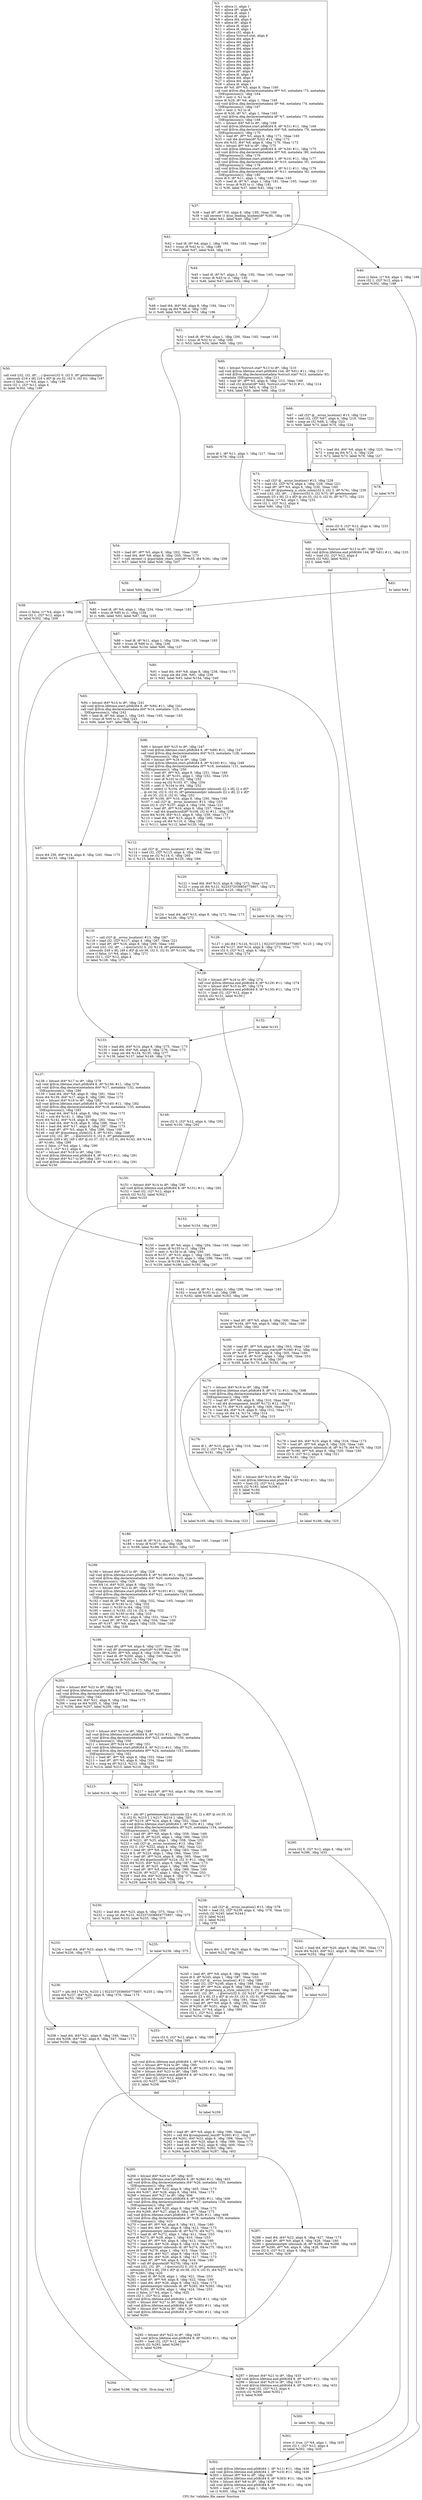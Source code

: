 digraph "CFG for 'validate_file_name' function" {
	label="CFG for 'validate_file_name' function";

	Node0x2379e80 [shape=record,label="{%3:\l  %4 = alloca i1, align 1\l  %5 = alloca i8*, align 8\l  %6 = alloca i8, align 1\l  %7 = alloca i8, align 1\l  %8 = alloca i64, align 8\l  %9 = alloca i8*, align 8\l  %10 = alloca i8, align 1\l  %11 = alloca i8, align 1\l  %12 = alloca i32, align 4\l  %13 = alloca %struct.stat, align 8\l  %14 = alloca i64, align 8\l  %15 = alloca i64, align 8\l  %16 = alloca i8*, align 8\l  %17 = alloca i64, align 8\l  %18 = alloca i64, align 8\l  %19 = alloca i64, align 8\l  %20 = alloca i64, align 8\l  %21 = alloca i64, align 8\l  %22 = alloca i64, align 8\l  %23 = alloca i64, align 8\l  %24 = alloca i8*, align 8\l  %25 = alloca i8, align 1\l  %26 = alloca i64, align 8\l  %27 = alloca i64, align 8\l  %28 = alloca i8, align 1\l  store i8* %0, i8** %5, align 8, !tbaa !160\l  call void @llvm.dbg.declare(metadata i8** %5, metadata !73, metadata\l... !DIExpression()), !dbg !164\l  %29 = zext i1 %1 to i8\l  store i8 %29, i8* %6, align 1, !tbaa !165\l  call void @llvm.dbg.declare(metadata i8* %6, metadata !74, metadata\l... !DIExpression()), !dbg !167\l  %30 = zext i1 %2 to i8\l  store i8 %30, i8* %7, align 1, !tbaa !165\l  call void @llvm.dbg.declare(metadata i8* %7, metadata !75, metadata\l... !DIExpression()), !dbg !168\l  %31 = bitcast i64* %8 to i8*, !dbg !169\l  call void @llvm.lifetime.start.p0i8(i64 8, i8* %31) #11, !dbg !169\l  call void @llvm.dbg.declare(metadata i64* %8, metadata !76, metadata\l... !DIExpression()), !dbg !170\l  %32 = load i8*, i8** %5, align 8, !dbg !171, !tbaa !160\l  %33 = call i64 @strlen(i8* %32) #12, !dbg !172\l  store i64 %33, i64* %8, align 8, !dbg !170, !tbaa !173\l  %34 = bitcast i8** %9 to i8*, !dbg !175\l  call void @llvm.lifetime.start.p0i8(i64 8, i8* %34) #11, !dbg !175\l  call void @llvm.dbg.declare(metadata i8** %9, metadata !80, metadata\l... !DIExpression()), !dbg !176\l  call void @llvm.lifetime.start.p0i8(i64 1, i8* %10) #11, !dbg !177\l  call void @llvm.dbg.declare(metadata i8* %10, metadata !81, metadata\l... !DIExpression()), !dbg !178\l  call void @llvm.lifetime.start.p0i8(i64 1, i8* %11) #11, !dbg !179\l  call void @llvm.dbg.declare(metadata i8* %11, metadata !82, metadata\l... !DIExpression()), !dbg !180\l  store i8 0, i8* %11, align 1, !dbg !180, !tbaa !165\l  %35 = load i8, i8* %7, align 1, !dbg !181, !tbaa !165, !range !183\l  %36 = trunc i8 %35 to i1, !dbg !181\l  br i1 %36, label %37, label %41, !dbg !184\l|{<s0>T|<s1>F}}"];
	Node0x2379e80:s0 -> Node0x236e810;
	Node0x2379e80:s1 -> Node0x236e8b0;
	Node0x236e810 [shape=record,label="{%37:\l\l  %38 = load i8*, i8** %5, align 8, !dbg !185, !tbaa !160\l  %39 = call zeroext i1 @no_leading_hyphen(i8* %38), !dbg !186\l  br i1 %39, label %41, label %40, !dbg !187\l|{<s0>T|<s1>F}}"];
	Node0x236e810:s0 -> Node0x236e8b0;
	Node0x236e810:s1 -> Node0x236e860;
	Node0x236e860 [shape=record,label="{%40:\l\l  store i1 false, i1* %4, align 1, !dbg !188\l  store i32 1, i32* %12, align 4\l  br label %302, !dbg !188\l}"];
	Node0x236e860 -> Node0x237c850;
	Node0x236e8b0 [shape=record,label="{%41:\l\l  %42 = load i8, i8* %6, align 1, !dbg !189, !tbaa !165, !range !183\l  %43 = trunc i8 %42 to i1, !dbg !189\l  br i1 %43, label %47, label %44, !dbg !191\l|{<s0>T|<s1>F}}"];
	Node0x236e8b0:s0 -> Node0x236e950;
	Node0x236e8b0:s1 -> Node0x236e900;
	Node0x236e900 [shape=record,label="{%44:\l\l  %45 = load i8, i8* %7, align 1, !dbg !192, !tbaa !165, !range !183\l  %46 = trunc i8 %45 to i1, !dbg !192\l  br i1 %46, label %47, label %51, !dbg !193\l|{<s0>T|<s1>F}}"];
	Node0x236e900:s0 -> Node0x236e950;
	Node0x236e900:s1 -> Node0x236e9f0;
	Node0x236e950 [shape=record,label="{%47:\l\l  %48 = load i64, i64* %8, align 8, !dbg !194, !tbaa !173\l  %49 = icmp eq i64 %48, 0, !dbg !195\l  br i1 %49, label %50, label %51, !dbg !196\l|{<s0>T|<s1>F}}"];
	Node0x236e950:s0 -> Node0x236e9a0;
	Node0x236e950:s1 -> Node0x236e9f0;
	Node0x236e9a0 [shape=record,label="{%50:\l\l  call void (i32, i32, i8*, ...) @error(i32 0, i32 0, i8* getelementptr\l... inbounds ([16 x i8], [16 x i8]* @.str.32, i32 0, i32 0)), !dbg !197\l  store i1 false, i1* %4, align 1, !dbg !199\l  store i32 1, i32* %12, align 4\l  br label %302, !dbg !199\l}"];
	Node0x236e9a0 -> Node0x237c850;
	Node0x236e9f0 [shape=record,label="{%51:\l\l  %52 = load i8, i8* %6, align 1, !dbg !200, !tbaa !165, !range !183\l  %53 = trunc i8 %52 to i1, !dbg !200\l  br i1 %53, label %54, label %60, !dbg !201\l|{<s0>T|<s1>F}}"];
	Node0x236e9f0:s0 -> Node0x236ea40;
	Node0x236e9f0:s1 -> Node0x236eb30;
	Node0x236ea40 [shape=record,label="{%54:\l\l  %55 = load i8*, i8** %5, align 8, !dbg !202, !tbaa !160\l  %56 = load i64, i64* %8, align 8, !dbg !205, !tbaa !173\l  %57 = call zeroext i1 @portable_chars_only(i8* %55, i64 %56), !dbg !206\l  br i1 %57, label %59, label %58, !dbg !207\l|{<s0>T|<s1>F}}"];
	Node0x236ea40:s0 -> Node0x236eae0;
	Node0x236ea40:s1 -> Node0x236ea90;
	Node0x236ea90 [shape=record,label="{%58:\l\l  store i1 false, i1* %4, align 1, !dbg !208\l  store i32 1, i32* %12, align 4\l  br label %302, !dbg !208\l}"];
	Node0x236ea90 -> Node0x237c850;
	Node0x236eae0 [shape=record,label="{%59:\l\l  br label %84, !dbg !209\l}"];
	Node0x236eae0 -> Node0x236ee00;
	Node0x236eb30 [shape=record,label="{%60:\l\l  %61 = bitcast %struct.stat* %13 to i8*, !dbg !210\l  call void @llvm.lifetime.start.p0i8(i64 144, i8* %61) #11, !dbg !210\l  call void @llvm.dbg.declare(metadata %struct.stat* %13, metadata !83,\l... metadata !DIExpression()), !dbg !211\l  %62 = load i8*, i8** %5, align 8, !dbg !212, !tbaa !160\l  %63 = call i32 @lstat(i8* %62, %struct.stat* %13) #11, !dbg !214\l  %64 = icmp eq i32 %63, 0, !dbg !215\l  br i1 %64, label %65, label %66, !dbg !216\l|{<s0>T|<s1>F}}"];
	Node0x236eb30:s0 -> Node0x236eb80;
	Node0x236eb30:s1 -> Node0x236ebd0;
	Node0x236eb80 [shape=record,label="{%65:\l\l  store i8 1, i8* %11, align 1, !dbg !217, !tbaa !165\l  br label %79, !dbg !218\l}"];
	Node0x236eb80 -> Node0x236ed10;
	Node0x236ebd0 [shape=record,label="{%66:\l\l  %67 = call i32* @__errno_location() #13, !dbg !219\l  %68 = load i32, i32* %67, align 4, !dbg !219, !tbaa !221\l  %69 = icmp ne i32 %68, 2, !dbg !223\l  br i1 %69, label %73, label %70, !dbg !224\l|{<s0>T|<s1>F}}"];
	Node0x236ebd0:s0 -> Node0x236ec70;
	Node0x236ebd0:s1 -> Node0x236ec20;
	Node0x236ec20 [shape=record,label="{%70:\l\l  %71 = load i64, i64* %8, align 8, !dbg !225, !tbaa !173\l  %72 = icmp eq i64 %71, 0, !dbg !226\l  br i1 %72, label %73, label %78, !dbg !227\l|{<s0>T|<s1>F}}"];
	Node0x236ec20:s0 -> Node0x236ec70;
	Node0x236ec20:s1 -> Node0x236ecc0;
	Node0x236ec70 [shape=record,label="{%73:\l\l  %74 = call i32* @__errno_location() #13, !dbg !228\l  %75 = load i32, i32* %74, align 4, !dbg !228, !tbaa !221\l  %76 = load i8*, i8** %5, align 8, !dbg !230, !tbaa !160\l  %77 = call i8* @quotearg_n_style_colon(i32 0, i32 3, i8* %76), !dbg !230\l  call void (i32, i32, i8*, ...) @error(i32 0, i32 %75, i8* getelementptr\l... inbounds ([3 x i8], [3 x i8]* @.str.33, i32 0, i32 0), i8* %77), !dbg !231\l  store i1 false, i1* %4, align 1, !dbg !232\l  store i32 1, i32* %12, align 4\l  br label %80, !dbg !232\l}"];
	Node0x236ec70 -> Node0x236ed60;
	Node0x236ecc0 [shape=record,label="{%78:\l\l  br label %79\l}"];
	Node0x236ecc0 -> Node0x236ed10;
	Node0x236ed10 [shape=record,label="{%79:\l\l  store i32 0, i32* %12, align 4, !dbg !233\l  br label %80, !dbg !233\l}"];
	Node0x236ed10 -> Node0x236ed60;
	Node0x236ed60 [shape=record,label="{%80:\l\l  %81 = bitcast %struct.stat* %13 to i8*, !dbg !233\l  call void @llvm.lifetime.end.p0i8(i64 144, i8* %81) #11, !dbg !233\l  %82 = load i32, i32* %12, align 4\l  switch i32 %82, label %302 [\l    i32 0, label %83\l  ]\l|{<s0>def|<s1>0}}"];
	Node0x236ed60:s0 -> Node0x237c850;
	Node0x236ed60:s1 -> Node0x236edb0;
	Node0x236edb0 [shape=record,label="{%83:\l\l  br label %84\l}"];
	Node0x236edb0 -> Node0x236ee00;
	Node0x236ee00 [shape=record,label="{%84:\l\l  %85 = load i8, i8* %6, align 1, !dbg !234, !tbaa !165, !range !183\l  %86 = trunc i8 %85 to i1, !dbg !234\l  br i1 %86, label %93, label %87, !dbg !235\l|{<s0>T|<s1>F}}"];
	Node0x236ee00:s0 -> Node0x236eef0;
	Node0x236ee00:s1 -> Node0x236ee50;
	Node0x236ee50 [shape=record,label="{%87:\l\l  %88 = load i8, i8* %11, align 1, !dbg !236, !tbaa !165, !range !183\l  %89 = trunc i8 %88 to i1, !dbg !236\l  br i1 %89, label %154, label %90, !dbg !237\l|{<s0>T|<s1>F}}"];
	Node0x236ee50:s0 -> Node0x237bbd0;
	Node0x236ee50:s1 -> Node0x236eea0;
	Node0x236eea0 [shape=record,label="{%90:\l\l  %91 = load i64, i64* %8, align 8, !dbg !238, !tbaa !173\l  %92 = icmp ule i64 256, %91, !dbg !239\l  br i1 %92, label %93, label %154, !dbg !240\l|{<s0>T|<s1>F}}"];
	Node0x236eea0:s0 -> Node0x236eef0;
	Node0x236eea0:s1 -> Node0x237bbd0;
	Node0x236eef0 [shape=record,label="{%93:\l\l  %94 = bitcast i64* %14 to i8*, !dbg !241\l  call void @llvm.lifetime.start.p0i8(i64 8, i8* %94) #11, !dbg !241\l  call void @llvm.dbg.declare(metadata i64* %14, metadata !125, metadata\l... !DIExpression()), !dbg !242\l  %95 = load i8, i8* %6, align 1, !dbg !243, !tbaa !165, !range !183\l  %96 = trunc i8 %95 to i1, !dbg !243\l  br i1 %96, label %97, label %98, !dbg !244\l|{<s0>T|<s1>F}}"];
	Node0x236eef0:s0 -> Node0x236ef40;
	Node0x236eef0:s1 -> Node0x236ef90;
	Node0x236ef40 [shape=record,label="{%97:\l\l  store i64 256, i64* %14, align 8, !dbg !245, !tbaa !173\l  br label %133, !dbg !246\l}"];
	Node0x236ef40 -> Node0x236f260;
	Node0x236ef90 [shape=record,label="{%98:\l\l  %99 = bitcast i64* %15 to i8*, !dbg !247\l  call void @llvm.lifetime.start.p0i8(i64 8, i8* %99) #11, !dbg !247\l  call void @llvm.dbg.declare(metadata i64* %15, metadata !128, metadata\l... !DIExpression()), !dbg !248\l  %100 = bitcast i8** %16 to i8*, !dbg !249\l  call void @llvm.lifetime.start.p0i8(i64 8, i8* %100) #11, !dbg !249\l  call void @llvm.dbg.declare(metadata i8** %16, metadata !131, metadata\l... !DIExpression()), !dbg !250\l  %101 = load i8*, i8** %5, align 8, !dbg !251, !tbaa !160\l  %102 = load i8, i8* %101, align 1, !dbg !252, !tbaa !253\l  %103 = sext i8 %102 to i32, !dbg !252\l  %104 = icmp eq i32 %103, 47, !dbg !254\l  %105 = zext i1 %104 to i64, !dbg !252\l  %106 = select i1 %104, i8* getelementptr inbounds ([2 x i8], [2 x i8]*\l... @.str.34, i32 0, i32 0), i8* getelementptr inbounds ([2 x i8], [2 x i8]*\l... @.str.35, i32 0, i32 0), !dbg !252\l  store i8* %106, i8** %16, align 8, !dbg !250, !tbaa !160\l  %107 = call i32* @__errno_location() #13, !dbg !255\l  store i32 0, i32* %107, align 4, !dbg !256, !tbaa !221\l  %108 = load i8*, i8** %16, align 8, !dbg !257, !tbaa !160\l  %109 = call i64 @pathconf(i8* %108, i32 4) #11, !dbg !258\l  store i64 %109, i64* %15, align 8, !dbg !259, !tbaa !173\l  %110 = load i64, i64* %15, align 8, !dbg !260, !tbaa !173\l  %111 = icmp slt i64 %110, 0, !dbg !262\l  br i1 %111, label %112, label %120, !dbg !263\l|{<s0>T|<s1>F}}"];
	Node0x236ef90:s0 -> Node0x236efe0;
	Node0x236ef90:s1 -> Node0x236f080;
	Node0x236efe0 [shape=record,label="{%112:\l\l  %113 = call i32* @__errno_location() #13, !dbg !264\l  %114 = load i32, i32* %113, align 4, !dbg !264, !tbaa !221\l  %115 = icmp ne i32 %114, 0, !dbg !265\l  br i1 %115, label %116, label %120, !dbg !266\l|{<s0>T|<s1>F}}"];
	Node0x236efe0:s0 -> Node0x236f030;
	Node0x236efe0:s1 -> Node0x236f080;
	Node0x236f030 [shape=record,label="{%116:\l\l  %117 = call i32* @__errno_location() #13, !dbg !267\l  %118 = load i32, i32* %117, align 4, !dbg !267, !tbaa !221\l  %119 = load i8*, i8** %16, align 8, !dbg !269, !tbaa !160\l  call void (i32, i32, i8*, ...) @error(i32 0, i32 %118, i8* getelementptr\l... inbounds ([49 x i8], [49 x i8]* @.str.36, i32 0, i32 0), i8* %119), !dbg !270\l  store i1 false, i1* %4, align 1, !dbg !271\l  store i32 1, i32* %12, align 4\l  br label %128, !dbg !271\l}"];
	Node0x236f030 -> Node0x236f1c0;
	Node0x236f080 [shape=record,label="{%120:\l\l  %121 = load i64, i64* %15, align 8, !dbg !272, !tbaa !173\l  %122 = icmp slt i64 %121, 9223372036854775807, !dbg !272\l  br i1 %122, label %123, label %125, !dbg !272\l|{<s0>T|<s1>F}}"];
	Node0x236f080:s0 -> Node0x236f0d0;
	Node0x236f080:s1 -> Node0x236f120;
	Node0x236f0d0 [shape=record,label="{%123:\l\l  %124 = load i64, i64* %15, align 8, !dbg !272, !tbaa !173\l  br label %126, !dbg !272\l}"];
	Node0x236f0d0 -> Node0x236f170;
	Node0x236f120 [shape=record,label="{%125:\l\l  br label %126, !dbg !272\l}"];
	Node0x236f120 -> Node0x236f170;
	Node0x236f170 [shape=record,label="{%126:\l\l  %127 = phi i64 [ %124, %123 ], [ 9223372036854775807, %125 ], !dbg !272\l  store i64 %127, i64* %14, align 8, !dbg !273, !tbaa !173\l  store i32 0, i32* %12, align 4, !dbg !274\l  br label %128, !dbg !274\l}"];
	Node0x236f170 -> Node0x236f1c0;
	Node0x236f1c0 [shape=record,label="{%128:\l\l  %129 = bitcast i8** %16 to i8*, !dbg !274\l  call void @llvm.lifetime.end.p0i8(i64 8, i8* %129) #11, !dbg !274\l  %130 = bitcast i64* %15 to i8*, !dbg !274\l  call void @llvm.lifetime.end.p0i8(i64 8, i8* %130) #11, !dbg !274\l  %131 = load i32, i32* %12, align 4\l  switch i32 %131, label %150 [\l    i32 0, label %132\l  ]\l|{<s0>def|<s1>0}}"];
	Node0x236f1c0:s0 -> Node0x237bb30;
	Node0x236f1c0:s1 -> Node0x236f210;
	Node0x236f210 [shape=record,label="{%132:\l\l  br label %133\l}"];
	Node0x236f210 -> Node0x236f260;
	Node0x236f260 [shape=record,label="{%133:\l\l  %134 = load i64, i64* %14, align 8, !dbg !275, !tbaa !173\l  %135 = load i64, i64* %8, align 8, !dbg !276, !tbaa !173\l  %136 = icmp ule i64 %134, %135, !dbg !277\l  br i1 %136, label %137, label %149, !dbg !278\l|{<s0>T|<s1>F}}"];
	Node0x236f260:s0 -> Node0x236f2b0;
	Node0x236f260:s1 -> Node0x237bae0;
	Node0x236f2b0 [shape=record,label="{%137:\l\l  %138 = bitcast i64* %17 to i8*, !dbg !279\l  call void @llvm.lifetime.start.p0i8(i64 8, i8* %138) #11, !dbg !279\l  call void @llvm.dbg.declare(metadata i64* %17, metadata !132, metadata\l... !DIExpression()), !dbg !280\l  %139 = load i64, i64* %8, align 8, !dbg !281, !tbaa !173\l  store i64 %139, i64* %17, align 8, !dbg !280, !tbaa !173\l  %140 = bitcast i64* %18 to i8*, !dbg !282\l  call void @llvm.lifetime.start.p0i8(i64 8, i8* %140) #11, !dbg !282\l  call void @llvm.dbg.declare(metadata i64* %18, metadata !135, metadata\l... !DIExpression()), !dbg !283\l  %141 = load i64, i64* %14, align 8, !dbg !284, !tbaa !173\l  %142 = sub i64 %141, 1, !dbg !285\l  store i64 %142, i64* %18, align 8, !dbg !283, !tbaa !173\l  %143 = load i64, i64* %18, align 8, !dbg !286, !tbaa !173\l  %144 = load i64, i64* %17, align 8, !dbg !287, !tbaa !173\l  %145 = load i8*, i8** %5, align 8, !dbg !288, !tbaa !160\l  %146 = call i8* @quotearg_style(i32 4, i8* %145), !dbg !288\l  call void (i32, i32, i8*, ...) @error(i32 0, i32 0, i8* getelementptr\l... inbounds ([49 x i8], [49 x i8]* @.str.37, i32 0, i32 0), i64 %143, i64 %144,\l... i8* %146), !dbg !289\l  store i1 false, i1* %4, align 1, !dbg !290\l  store i32 1, i32* %12, align 4\l  %147 = bitcast i64* %18 to i8*, !dbg !291\l  call void @llvm.lifetime.end.p0i8(i64 8, i8* %147) #11, !dbg !291\l  %148 = bitcast i64* %17 to i8*, !dbg !291\l  call void @llvm.lifetime.end.p0i8(i64 8, i8* %148) #11, !dbg !291\l  br label %150\l}"];
	Node0x236f2b0 -> Node0x237bb30;
	Node0x237bae0 [shape=record,label="{%149:\l\l  store i32 0, i32* %12, align 4, !dbg !292\l  br label %150, !dbg !292\l}"];
	Node0x237bae0 -> Node0x237bb30;
	Node0x237bb30 [shape=record,label="{%150:\l\l  %151 = bitcast i64* %14 to i8*, !dbg !292\l  call void @llvm.lifetime.end.p0i8(i64 8, i8* %151) #11, !dbg !292\l  %152 = load i32, i32* %12, align 4\l  switch i32 %152, label %302 [\l    i32 0, label %153\l  ]\l|{<s0>def|<s1>0}}"];
	Node0x237bb30:s0 -> Node0x237c850;
	Node0x237bb30:s1 -> Node0x237bb80;
	Node0x237bb80 [shape=record,label="{%153:\l\l  br label %154, !dbg !293\l}"];
	Node0x237bb80 -> Node0x237bbd0;
	Node0x237bbd0 [shape=record,label="{%154:\l\l  %155 = load i8, i8* %6, align 1, !dbg !294, !tbaa !165, !range !183\l  %156 = trunc i8 %155 to i1, !dbg !294\l  %157 = zext i1 %156 to i8, !dbg !295\l  store i8 %157, i8* %10, align 1, !dbg !295, !tbaa !165\l  %158 = load i8, i8* %10, align 1, !dbg !296, !tbaa !165, !range !183\l  %159 = trunc i8 %158 to i1, !dbg !296\l  br i1 %159, label %186, label %160, !dbg !297\l|{<s0>T|<s1>F}}"];
	Node0x237bbd0:s0 -> Node0x237bef0;
	Node0x237bbd0:s1 -> Node0x237bc20;
	Node0x237bc20 [shape=record,label="{%160:\l\l  %161 = load i8, i8* %11, align 1, !dbg !298, !tbaa !165, !range !183\l  %162 = trunc i8 %161 to i1, !dbg !298\l  br i1 %162, label %186, label %163, !dbg !299\l|{<s0>T|<s1>F}}"];
	Node0x237bc20:s0 -> Node0x237bef0;
	Node0x237bc20:s1 -> Node0x237bc70;
	Node0x237bc70 [shape=record,label="{%163:\l\l  %164 = load i8*, i8** %5, align 8, !dbg !300, !tbaa !160\l  store i8* %164, i8** %9, align 8, !dbg !301, !tbaa !160\l  br label %165, !dbg !302\l}"];
	Node0x237bc70 -> Node0x237bcc0;
	Node0x237bcc0 [shape=record,label="{%165:\l\l  %166 = load i8*, i8** %9, align 8, !dbg !303, !tbaa !160\l  %167 = call i8* @component_start(i8* %166) #12, !dbg !304\l  store i8* %167, i8** %9, align 8, !dbg !305, !tbaa !160\l  %168 = load i8, i8* %167, align 1, !dbg !306, !tbaa !253\l  %169 = icmp ne i8 %168, 0, !dbg !307\l  br i1 %169, label %170, label %185, !dbg !307\l|{<s0>T|<s1>F}}"];
	Node0x237bcc0:s0 -> Node0x237bd10;
	Node0x237bcc0:s1 -> Node0x237bea0;
	Node0x237bd10 [shape=record,label="{%170:\l\l  %171 = bitcast i64* %19 to i8*, !dbg !308\l  call void @llvm.lifetime.start.p0i8(i64 8, i8* %171) #11, !dbg !308\l  call void @llvm.dbg.declare(metadata i64* %19, metadata !136, metadata\l... !DIExpression()), !dbg !309\l  %172 = load i8*, i8** %9, align 8, !dbg !310, !tbaa !160\l  %173 = call i64 @component_len(i8* %172) #12, !dbg !311\l  store i64 %173, i64* %19, align 8, !dbg !309, !tbaa !173\l  %174 = load i64, i64* %19, align 8, !dbg !312, !tbaa !173\l  %175 = icmp ult i64 14, %174, !dbg !314\l  br i1 %175, label %176, label %177, !dbg !315\l|{<s0>T|<s1>F}}"];
	Node0x237bd10:s0 -> Node0x237bd60;
	Node0x237bd10:s1 -> Node0x237bdb0;
	Node0x237bd60 [shape=record,label="{%176:\l\l  store i8 1, i8* %10, align 1, !dbg !316, !tbaa !165\l  store i32 2, i32* %12, align 4\l  br label %181, !dbg !318\l}"];
	Node0x237bd60 -> Node0x237be00;
	Node0x237bdb0 [shape=record,label="{%177:\l\l  %178 = load i64, i64* %19, align 8, !dbg !319, !tbaa !173\l  %179 = load i8*, i8** %9, align 8, !dbg !320, !tbaa !160\l  %180 = getelementptr inbounds i8, i8* %179, i64 %178, !dbg !320\l  store i8* %180, i8** %9, align 8, !dbg !320, !tbaa !160\l  store i32 0, i32* %12, align 4, !dbg !321\l  br label %181, !dbg !321\l}"];
	Node0x237bdb0 -> Node0x237be00;
	Node0x237be00 [shape=record,label="{%181:\l\l  %182 = bitcast i64* %19 to i8*, !dbg !321\l  call void @llvm.lifetime.end.p0i8(i64 8, i8* %182) #11, !dbg !321\l  %183 = load i32, i32* %12, align 4\l  switch i32 %183, label %306 [\l    i32 0, label %184\l    i32 2, label %185\l  ]\l|{<s0>def|<s1>0|<s2>2}}"];
	Node0x237be00:s0 -> Node0x237c8a0;
	Node0x237be00:s1 -> Node0x237be50;
	Node0x237be00:s2 -> Node0x237bea0;
	Node0x237be50 [shape=record,label="{%184:\l\l  br label %165, !dbg !322, !llvm.loop !323\l}"];
	Node0x237be50 -> Node0x237bcc0;
	Node0x237bea0 [shape=record,label="{%185:\l\l  br label %186, !dbg !325\l}"];
	Node0x237bea0 -> Node0x237bef0;
	Node0x237bef0 [shape=record,label="{%186:\l\l  %187 = load i8, i8* %10, align 1, !dbg !326, !tbaa !165, !range !183\l  %188 = trunc i8 %187 to i1, !dbg !326\l  br i1 %188, label %189, label %301, !dbg !327\l|{<s0>T|<s1>F}}"];
	Node0x237bef0:s0 -> Node0x237bf40;
	Node0x237bef0:s1 -> Node0x237c800;
	Node0x237bf40 [shape=record,label="{%189:\l\l  %190 = bitcast i64* %20 to i8*, !dbg !328\l  call void @llvm.lifetime.start.p0i8(i64 8, i8* %190) #11, !dbg !328\l  call void @llvm.dbg.declare(metadata i64* %20, metadata !142, metadata\l... !DIExpression()), !dbg !329\l  store i64 14, i64* %20, align 8, !dbg !329, !tbaa !173\l  %191 = bitcast i64* %21 to i8*, !dbg !330\l  call void @llvm.lifetime.start.p0i8(i64 8, i8* %191) #11, !dbg !330\l  call void @llvm.dbg.declare(metadata i64* %21, metadata !145, metadata\l... !DIExpression()), !dbg !331\l  %192 = load i8, i8* %6, align 1, !dbg !332, !tbaa !165, !range !183\l  %193 = trunc i8 %192 to i1, !dbg !332\l  %194 = zext i1 %193 to i64, !dbg !332\l  %195 = select i1 %193, i32 14, i32 0, !dbg !332\l  %196 = sext i32 %195 to i64, !dbg !333\l  store i64 %196, i64* %21, align 8, !dbg !331, !tbaa !173\l  %197 = load i8*, i8** %5, align 8, !dbg !334, !tbaa !160\l  store i8* %197, i8** %9, align 8, !dbg !335, !tbaa !160\l  br label %198, !dbg !336\l}"];
	Node0x237bf40 -> Node0x237bf90;
	Node0x237bf90 [shape=record,label="{%198:\l\l  %199 = load i8*, i8** %9, align 8, !dbg !337, !tbaa !160\l  %200 = call i8* @component_start(i8* %199) #12, !dbg !338\l  store i8* %200, i8** %9, align 8, !dbg !339, !tbaa !160\l  %201 = load i8, i8* %200, align 1, !dbg !340, !tbaa !253\l  %202 = icmp ne i8 %201, 0, !dbg !341\l  br i1 %202, label %203, label %295, !dbg !341\l|{<s0>T|<s1>F}}"];
	Node0x237bf90:s0 -> Node0x237bfe0;
	Node0x237bf90:s1 -> Node0x237c710;
	Node0x237bfe0 [shape=record,label="{%203:\l\l  %204 = bitcast i64* %22 to i8*, !dbg !342\l  call void @llvm.lifetime.start.p0i8(i64 8, i8* %204) #11, !dbg !342\l  call void @llvm.dbg.declare(metadata i64* %22, metadata !146, metadata\l... !DIExpression()), !dbg !343\l  %205 = load i64, i64* %21, align 8, !dbg !344, !tbaa !173\l  %206 = icmp ne i64 %205, 0, !dbg !344\l  br i1 %206, label %207, label %209, !dbg !345\l|{<s0>T|<s1>F}}"];
	Node0x237bfe0:s0 -> Node0x237c030;
	Node0x237bfe0:s1 -> Node0x237c080;
	Node0x237c030 [shape=record,label="{%207:\l\l  %208 = load i64, i64* %21, align 8, !dbg !346, !tbaa !173\l  store i64 %208, i64* %20, align 8, !dbg !347, !tbaa !173\l  br label %259, !dbg !348\l}"];
	Node0x237c030 -> Node0x237c580;
	Node0x237c080 [shape=record,label="{%209:\l\l  %210 = bitcast i64* %23 to i8*, !dbg !349\l  call void @llvm.lifetime.start.p0i8(i64 8, i8* %210) #11, !dbg !349\l  call void @llvm.dbg.declare(metadata i64* %23, metadata !150, metadata\l... !DIExpression()), !dbg !350\l  %211 = bitcast i8** %24 to i8*, !dbg !351\l  call void @llvm.lifetime.start.p0i8(i64 8, i8* %211) #11, !dbg !351\l  call void @llvm.dbg.declare(metadata i8** %24, metadata !153, metadata\l... !DIExpression()), !dbg !352\l  %212 = load i8*, i8** %9, align 8, !dbg !353, !tbaa !160\l  %213 = load i8*, i8** %5, align 8, !dbg !354, !tbaa !160\l  %214 = icmp eq i8* %212, %213, !dbg !355\l  br i1 %214, label %215, label %216, !dbg !353\l|{<s0>T|<s1>F}}"];
	Node0x237c080:s0 -> Node0x237c0d0;
	Node0x237c080:s1 -> Node0x237c120;
	Node0x237c0d0 [shape=record,label="{%215:\l\l  br label %218, !dbg !353\l}"];
	Node0x237c0d0 -> Node0x237c170;
	Node0x237c120 [shape=record,label="{%216:\l\l  %217 = load i8*, i8** %5, align 8, !dbg !356, !tbaa !160\l  br label %218, !dbg !353\l}"];
	Node0x237c120 -> Node0x237c170;
	Node0x237c170 [shape=record,label="{%218:\l\l  %219 = phi i8* [ getelementptr inbounds ([2 x i8], [2 x i8]* @.str.35, i32\l... 0, i32 0), %215 ], [ %217, %216 ], !dbg !353\l  store i8* %219, i8** %24, align 8, !dbg !352, !tbaa !160\l  call void @llvm.lifetime.start.p0i8(i64 1, i8* %25) #11, !dbg !357\l  call void @llvm.dbg.declare(metadata i8* %25, metadata !154, metadata\l... !DIExpression()), !dbg !358\l  %220 = load i8*, i8** %9, align 8, !dbg !359, !tbaa !160\l  %221 = load i8, i8* %220, align 1, !dbg !360, !tbaa !253\l  store i8 %221, i8* %25, align 1, !dbg !358, !tbaa !253\l  %222 = call i32* @__errno_location() #13, !dbg !361\l  store i32 0, i32* %222, align 4, !dbg !362, !tbaa !221\l  %223 = load i8*, i8** %9, align 8, !dbg !363, !tbaa !160\l  store i8 0, i8* %223, align 1, !dbg !364, !tbaa !253\l  %224 = load i8*, i8** %24, align 8, !dbg !365, !tbaa !160\l  %225 = call i64 @pathconf(i8* %224, i32 3) #11, !dbg !366\l  store i64 %225, i64* %23, align 8, !dbg !367, !tbaa !173\l  %226 = load i8, i8* %25, align 1, !dbg !368, !tbaa !253\l  %227 = load i8*, i8** %9, align 8, !dbg !369, !tbaa !160\l  store i8 %226, i8* %227, align 1, !dbg !370, !tbaa !253\l  %228 = load i64, i64* %23, align 8, !dbg !371, !tbaa !173\l  %229 = icmp sle i64 0, %228, !dbg !373\l  br i1 %229, label %230, label %238, !dbg !374\l|{<s0>T|<s1>F}}"];
	Node0x237c170:s0 -> Node0x237c1c0;
	Node0x237c170:s1 -> Node0x237c300;
	Node0x237c1c0 [shape=record,label="{%230:\l\l  %231 = load i64, i64* %23, align 8, !dbg !375, !tbaa !173\l  %232 = icmp slt i64 %231, 9223372036854775807, !dbg !375\l  br i1 %232, label %233, label %235, !dbg !375\l|{<s0>T|<s1>F}}"];
	Node0x237c1c0:s0 -> Node0x237c210;
	Node0x237c1c0:s1 -> Node0x237c260;
	Node0x237c210 [shape=record,label="{%233:\l\l  %234 = load i64, i64* %23, align 8, !dbg !375, !tbaa !173\l  br label %236, !dbg !375\l}"];
	Node0x237c210 -> Node0x237c2b0;
	Node0x237c260 [shape=record,label="{%235:\l\l  br label %236, !dbg !375\l}"];
	Node0x237c260 -> Node0x237c2b0;
	Node0x237c2b0 [shape=record,label="{%236:\l\l  %237 = phi i64 [ %234, %233 ], [ 9223372036854775807, %235 ], !dbg !375\l  store i64 %237, i64* %20, align 8, !dbg !376, !tbaa !173\l  br label %253, !dbg !377\l}"];
	Node0x237c2b0 -> Node0x237c490;
	Node0x237c300 [shape=record,label="{%238:\l\l  %239 = call i32* @__errno_location() #13, !dbg !378\l  %240 = load i32, i32* %239, align 4, !dbg !378, !tbaa !221\l  switch i32 %240, label %244 [\l    i32 0, label %241\l    i32 2, label %242\l  ], !dbg !379\l|{<s0>def|<s1>0|<s2>2}}"];
	Node0x237c300:s0 -> Node0x237c3f0;
	Node0x237c300:s1 -> Node0x237c350;
	Node0x237c300:s2 -> Node0x237c3a0;
	Node0x237c350 [shape=record,label="{%241:\l\l  store i64 -1, i64* %20, align 8, !dbg !380, !tbaa !173\l  br label %252, !dbg !382\l}"];
	Node0x237c350 -> Node0x237c440;
	Node0x237c3a0 [shape=record,label="{%242:\l\l  %243 = load i64, i64* %20, align 8, !dbg !383, !tbaa !173\l  store i64 %243, i64* %21, align 8, !dbg !384, !tbaa !173\l  br label %252, !dbg !385\l}"];
	Node0x237c3a0 -> Node0x237c440;
	Node0x237c3f0 [shape=record,label="{%244:\l\l  %245 = load i8*, i8** %9, align 8, !dbg !386, !tbaa !160\l  store i8 0, i8* %245, align 1, !dbg !387, !tbaa !253\l  %246 = call i32* @__errno_location() #13, !dbg !388\l  %247 = load i32, i32* %246, align 4, !dbg !388, !tbaa !221\l  %248 = load i8*, i8** %24, align 8, !dbg !389, !tbaa !160\l  %249 = call i8* @quotearg_n_style_colon(i32 0, i32 3, i8* %248), !dbg !389\l  call void (i32, i32, i8*, ...) @error(i32 0, i32 %247, i8* getelementptr\l... inbounds ([3 x i8], [3 x i8]* @.str.33, i32 0, i32 0), i8* %249), !dbg !390\l  %250 = load i8, i8* %25, align 1, !dbg !391, !tbaa !253\l  %251 = load i8*, i8** %9, align 8, !dbg !392, !tbaa !160\l  store i8 %250, i8* %251, align 1, !dbg !393, !tbaa !253\l  store i1 false, i1* %4, align 1, !dbg !394\l  store i32 1, i32* %12, align 4\l  br label %254, !dbg !394\l}"];
	Node0x237c3f0 -> Node0x237c4e0;
	Node0x237c440 [shape=record,label="{%252:\l\l  br label %253\l}"];
	Node0x237c440 -> Node0x237c490;
	Node0x237c490 [shape=record,label="{%253:\l\l  store i32 0, i32* %12, align 4, !dbg !395\l  br label %254, !dbg !395\l}"];
	Node0x237c490 -> Node0x237c4e0;
	Node0x237c4e0 [shape=record,label="{%254:\l\l  call void @llvm.lifetime.end.p0i8(i64 1, i8* %25) #11, !dbg !395\l  %255 = bitcast i8** %24 to i8*, !dbg !395\l  call void @llvm.lifetime.end.p0i8(i64 8, i8* %255) #11, !dbg !395\l  %256 = bitcast i64* %23 to i8*, !dbg !395\l  call void @llvm.lifetime.end.p0i8(i64 8, i8* %256) #11, !dbg !395\l  %257 = load i32, i32* %12, align 4\l  switch i32 %257, label %291 [\l    i32 0, label %258\l  ]\l|{<s0>def|<s1>0}}"];
	Node0x237c4e0:s0 -> Node0x237c670;
	Node0x237c4e0:s1 -> Node0x237c530;
	Node0x237c530 [shape=record,label="{%258:\l\l  br label %259\l}"];
	Node0x237c530 -> Node0x237c580;
	Node0x237c580 [shape=record,label="{%259:\l\l  %260 = load i8*, i8** %9, align 8, !dbg !396, !tbaa !160\l  %261 = call i64 @component_len(i8* %260) #12, !dbg !397\l  store i64 %261, i64* %22, align 8, !dbg !398, !tbaa !173\l  %262 = load i64, i64* %20, align 8, !dbg !399, !tbaa !173\l  %263 = load i64, i64* %22, align 8, !dbg !400, !tbaa !173\l  %264 = icmp ult i64 %262, %263, !dbg !401\l  br i1 %264, label %265, label %287, !dbg !402\l|{<s0>T|<s1>F}}"];
	Node0x237c580:s0 -> Node0x237c5d0;
	Node0x237c580:s1 -> Node0x237c620;
	Node0x237c5d0 [shape=record,label="{%265:\l\l  %266 = bitcast i64* %26 to i8*, !dbg !403\l  call void @llvm.lifetime.start.p0i8(i64 8, i8* %266) #11, !dbg !403\l  call void @llvm.dbg.declare(metadata i64* %26, metadata !155, metadata\l... !DIExpression()), !dbg !404\l  %267 = load i64, i64* %22, align 8, !dbg !405, !tbaa !173\l  store i64 %267, i64* %26, align 8, !dbg !404, !tbaa !173\l  %268 = bitcast i64* %27 to i8*, !dbg !406\l  call void @llvm.lifetime.start.p0i8(i64 8, i8* %268) #11, !dbg !406\l  call void @llvm.dbg.declare(metadata i64* %27, metadata !158, metadata\l... !DIExpression()), !dbg !407\l  %269 = load i64, i64* %20, align 8, !dbg !408, !tbaa !173\l  store i64 %269, i64* %27, align 8, !dbg !407, !tbaa !173\l  call void @llvm.lifetime.start.p0i8(i64 1, i8* %28) #11, !dbg !409\l  call void @llvm.dbg.declare(metadata i8* %28, metadata !159, metadata\l... !DIExpression()), !dbg !410\l  %270 = load i8*, i8** %9, align 8, !dbg !411, !tbaa !160\l  %271 = load i64, i64* %26, align 8, !dbg !412, !tbaa !173\l  %272 = getelementptr inbounds i8, i8* %270, i64 %271, !dbg !411\l  %273 = load i8, i8* %272, align 1, !dbg !411, !tbaa !253\l  store i8 %273, i8* %28, align 1, !dbg !410, !tbaa !253\l  %274 = load i8*, i8** %9, align 8, !dbg !413, !tbaa !160\l  %275 = load i64, i64* %26, align 8, !dbg !414, !tbaa !173\l  %276 = getelementptr inbounds i8, i8* %274, i64 %275, !dbg !413\l  store i8 0, i8* %276, align 1, !dbg !415, !tbaa !253\l  %277 = load i64, i64* %27, align 8, !dbg !416, !tbaa !173\l  %278 = load i64, i64* %26, align 8, !dbg !417, !tbaa !173\l  %279 = load i8*, i8** %9, align 8, !dbg !418, !tbaa !160\l  %280 = call i8* @quote(i8* %279), !dbg !419\l  call void (i32, i32, i8*, ...) @error(i32 0, i32 0, i8* getelementptr\l... inbounds ([59 x i8], [59 x i8]* @.str.38, i32 0, i32 0), i64 %277, i64 %278,\l... i8* %280), !dbg !420\l  %281 = load i8, i8* %28, align 1, !dbg !421, !tbaa !253\l  %282 = load i8*, i8** %9, align 8, !dbg !422, !tbaa !160\l  %283 = load i64, i64* %26, align 8, !dbg !423, !tbaa !173\l  %284 = getelementptr inbounds i8, i8* %282, i64 %283, !dbg !422\l  store i8 %281, i8* %284, align 1, !dbg !424, !tbaa !253\l  store i1 false, i1* %4, align 1, !dbg !425\l  store i32 1, i32* %12, align 4\l  call void @llvm.lifetime.end.p0i8(i64 1, i8* %28) #11, !dbg !426\l  %285 = bitcast i64* %27 to i8*, !dbg !426\l  call void @llvm.lifetime.end.p0i8(i64 8, i8* %285) #11, !dbg !426\l  %286 = bitcast i64* %26 to i8*, !dbg !426\l  call void @llvm.lifetime.end.p0i8(i64 8, i8* %286) #11, !dbg !426\l  br label %291\l}"];
	Node0x237c5d0 -> Node0x237c670;
	Node0x237c620 [shape=record,label="{%287:\l\l  %288 = load i64, i64* %22, align 8, !dbg !427, !tbaa !173\l  %289 = load i8*, i8** %9, align 8, !dbg !428, !tbaa !160\l  %290 = getelementptr inbounds i8, i8* %289, i64 %288, !dbg !428\l  store i8* %290, i8** %9, align 8, !dbg !428, !tbaa !160\l  store i32 0, i32* %12, align 4, !dbg !429\l  br label %291, !dbg !429\l}"];
	Node0x237c620 -> Node0x237c670;
	Node0x237c670 [shape=record,label="{%291:\l\l  %292 = bitcast i64* %22 to i8*, !dbg !429\l  call void @llvm.lifetime.end.p0i8(i64 8, i8* %292) #11, !dbg !429\l  %293 = load i32, i32* %12, align 4\l  switch i32 %293, label %296 [\l    i32 0, label %294\l  ]\l|{<s0>def|<s1>0}}"];
	Node0x237c670:s0 -> Node0x237c760;
	Node0x237c670:s1 -> Node0x237c6c0;
	Node0x237c6c0 [shape=record,label="{%294:\l\l  br label %198, !dbg !430, !llvm.loop !431\l}"];
	Node0x237c6c0 -> Node0x237bf90;
	Node0x237c710 [shape=record,label="{%295:\l\l  store i32 0, i32* %12, align 4, !dbg !433\l  br label %296, !dbg !433\l}"];
	Node0x237c710 -> Node0x237c760;
	Node0x237c760 [shape=record,label="{%296:\l\l  %297 = bitcast i64* %21 to i8*, !dbg !433\l  call void @llvm.lifetime.end.p0i8(i64 8, i8* %297) #11, !dbg !433\l  %298 = bitcast i64* %20 to i8*, !dbg !433\l  call void @llvm.lifetime.end.p0i8(i64 8, i8* %298) #11, !dbg !433\l  %299 = load i32, i32* %12, align 4\l  switch i32 %299, label %302 [\l    i32 0, label %300\l  ]\l|{<s0>def|<s1>0}}"];
	Node0x237c760:s0 -> Node0x237c850;
	Node0x237c760:s1 -> Node0x237c7b0;
	Node0x237c7b0 [shape=record,label="{%300:\l\l  br label %301, !dbg !434\l}"];
	Node0x237c7b0 -> Node0x237c800;
	Node0x237c800 [shape=record,label="{%301:\l\l  store i1 true, i1* %4, align 1, !dbg !435\l  store i32 1, i32* %12, align 4\l  br label %302, !dbg !435\l}"];
	Node0x237c800 -> Node0x237c850;
	Node0x237c850 [shape=record,label="{%302:\l\l  call void @llvm.lifetime.end.p0i8(i64 1, i8* %11) #11, !dbg !436\l  call void @llvm.lifetime.end.p0i8(i64 1, i8* %10) #11, !dbg !436\l  %303 = bitcast i8** %9 to i8*, !dbg !436\l  call void @llvm.lifetime.end.p0i8(i64 8, i8* %303) #11, !dbg !436\l  %304 = bitcast i64* %8 to i8*, !dbg !436\l  call void @llvm.lifetime.end.p0i8(i64 8, i8* %304) #11, !dbg !436\l  %305 = load i1, i1* %4, align 1, !dbg !436\l  ret i1 %305, !dbg !436\l}"];
	Node0x237c8a0 [shape=record,label="{%306:\l\l  unreachable\l}"];
}
